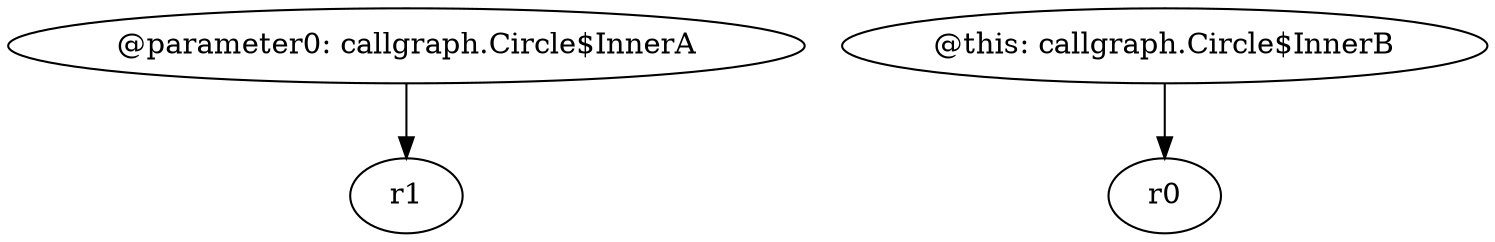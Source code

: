 digraph g {
0[label="@parameter0: callgraph.Circle$InnerA"]
1[label="r1"]
0->1[label=""]
2[label="@this: callgraph.Circle$InnerB"]
3[label="r0"]
2->3[label=""]
}
